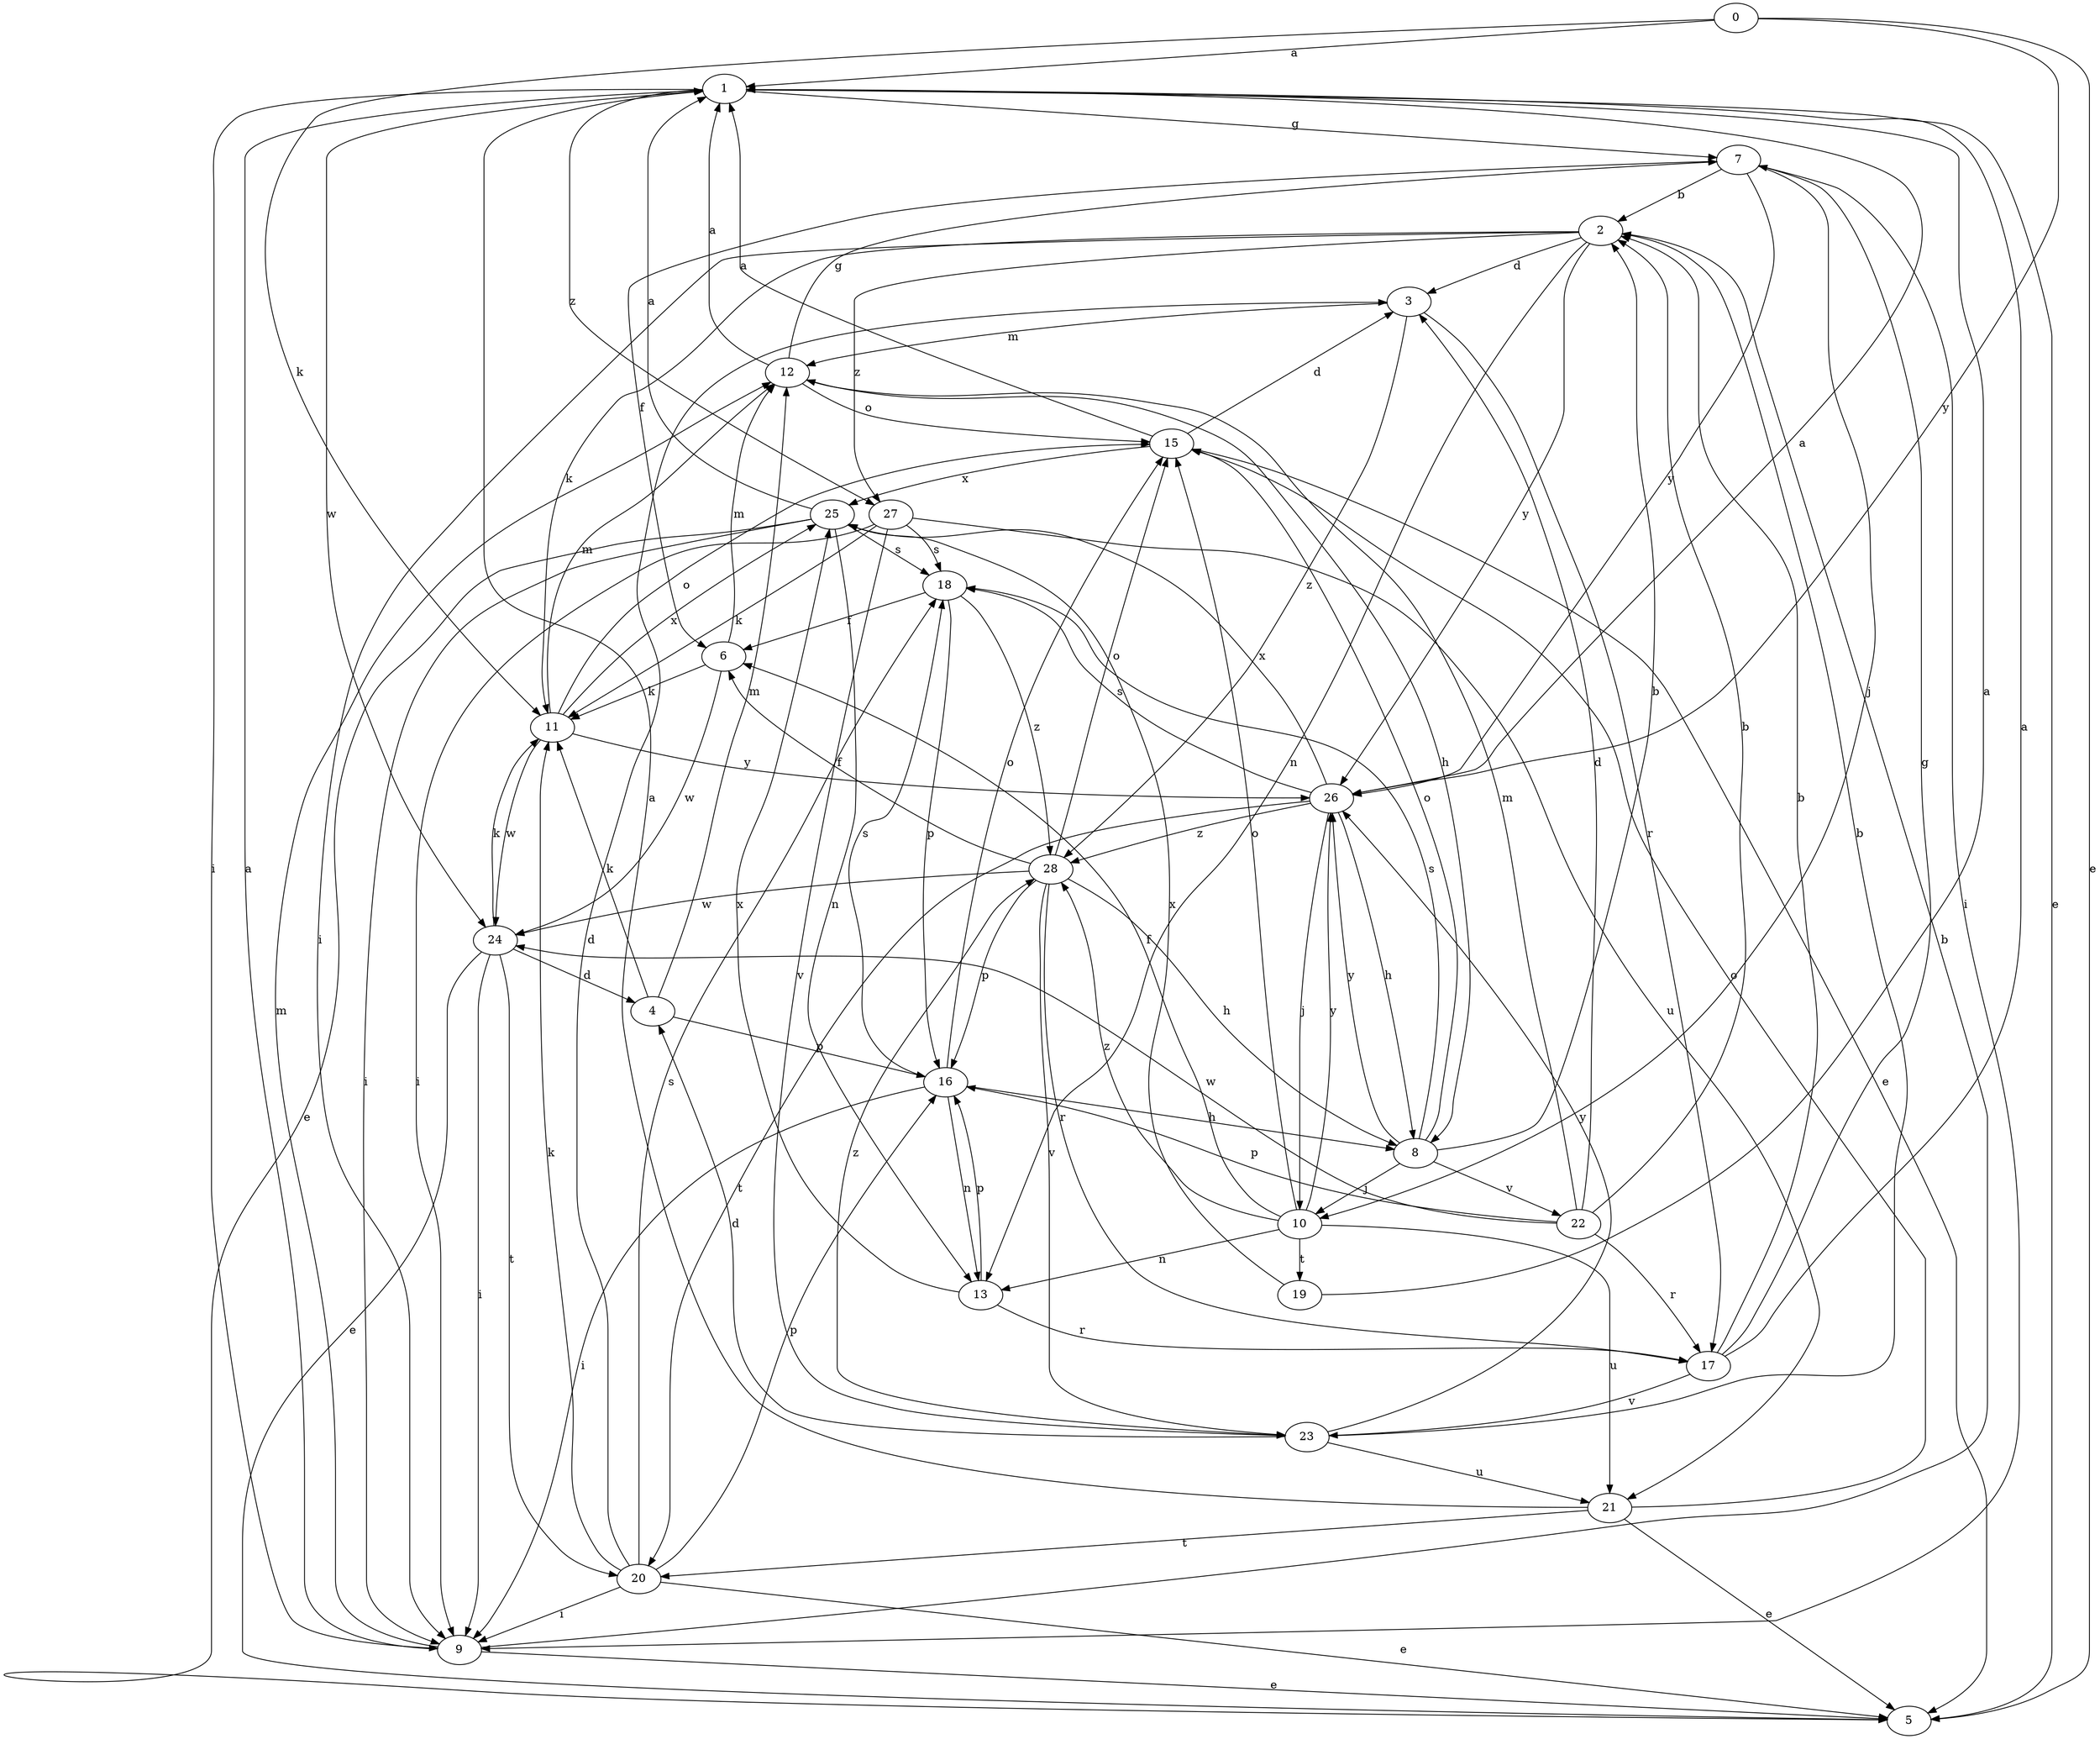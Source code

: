 strict digraph  {
1;
2;
3;
4;
5;
6;
7;
8;
9;
10;
11;
0;
12;
13;
15;
16;
17;
18;
19;
20;
21;
22;
23;
24;
25;
26;
27;
28;
1 -> 5  [label=e];
1 -> 7  [label=g];
1 -> 9  [label=i];
1 -> 24  [label=w];
1 -> 27  [label=z];
2 -> 3  [label=d];
2 -> 9  [label=i];
2 -> 11  [label=k];
2 -> 13  [label=n];
2 -> 26  [label=y];
2 -> 27  [label=z];
3 -> 12  [label=m];
3 -> 17  [label=r];
3 -> 28  [label=z];
4 -> 11  [label=k];
4 -> 12  [label=m];
4 -> 16  [label=p];
6 -> 11  [label=k];
6 -> 12  [label=m];
6 -> 24  [label=w];
7 -> 2  [label=b];
7 -> 6  [label=f];
7 -> 9  [label=i];
7 -> 10  [label=j];
7 -> 26  [label=y];
8 -> 2  [label=b];
8 -> 10  [label=j];
8 -> 15  [label=o];
8 -> 18  [label=s];
8 -> 22  [label=v];
8 -> 26  [label=y];
9 -> 1  [label=a];
9 -> 2  [label=b];
9 -> 5  [label=e];
9 -> 12  [label=m];
10 -> 6  [label=f];
10 -> 13  [label=n];
10 -> 15  [label=o];
10 -> 19  [label=t];
10 -> 21  [label=u];
10 -> 26  [label=y];
10 -> 28  [label=z];
11 -> 12  [label=m];
11 -> 15  [label=o];
11 -> 24  [label=w];
11 -> 25  [label=x];
11 -> 26  [label=y];
0 -> 1  [label=a];
0 -> 5  [label=e];
0 -> 11  [label=k];
0 -> 26  [label=y];
12 -> 1  [label=a];
12 -> 7  [label=g];
12 -> 8  [label=h];
12 -> 15  [label=o];
13 -> 16  [label=p];
13 -> 17  [label=r];
13 -> 25  [label=x];
15 -> 1  [label=a];
15 -> 3  [label=d];
15 -> 5  [label=e];
15 -> 25  [label=x];
16 -> 8  [label=h];
16 -> 9  [label=i];
16 -> 13  [label=n];
16 -> 15  [label=o];
16 -> 18  [label=s];
17 -> 1  [label=a];
17 -> 2  [label=b];
17 -> 7  [label=g];
17 -> 23  [label=v];
18 -> 6  [label=f];
18 -> 16  [label=p];
18 -> 28  [label=z];
19 -> 1  [label=a];
19 -> 25  [label=x];
20 -> 3  [label=d];
20 -> 5  [label=e];
20 -> 9  [label=i];
20 -> 11  [label=k];
20 -> 16  [label=p];
20 -> 18  [label=s];
21 -> 1  [label=a];
21 -> 5  [label=e];
21 -> 15  [label=o];
21 -> 20  [label=t];
22 -> 2  [label=b];
22 -> 3  [label=d];
22 -> 12  [label=m];
22 -> 16  [label=p];
22 -> 17  [label=r];
22 -> 24  [label=w];
23 -> 2  [label=b];
23 -> 4  [label=d];
23 -> 21  [label=u];
23 -> 26  [label=y];
23 -> 28  [label=z];
24 -> 4  [label=d];
24 -> 5  [label=e];
24 -> 9  [label=i];
24 -> 11  [label=k];
24 -> 20  [label=t];
25 -> 1  [label=a];
25 -> 5  [label=e];
25 -> 9  [label=i];
25 -> 13  [label=n];
25 -> 18  [label=s];
26 -> 1  [label=a];
26 -> 8  [label=h];
26 -> 10  [label=j];
26 -> 18  [label=s];
26 -> 20  [label=t];
26 -> 25  [label=x];
26 -> 28  [label=z];
27 -> 9  [label=i];
27 -> 11  [label=k];
27 -> 18  [label=s];
27 -> 21  [label=u];
27 -> 23  [label=v];
28 -> 6  [label=f];
28 -> 8  [label=h];
28 -> 15  [label=o];
28 -> 16  [label=p];
28 -> 17  [label=r];
28 -> 23  [label=v];
28 -> 24  [label=w];
}
